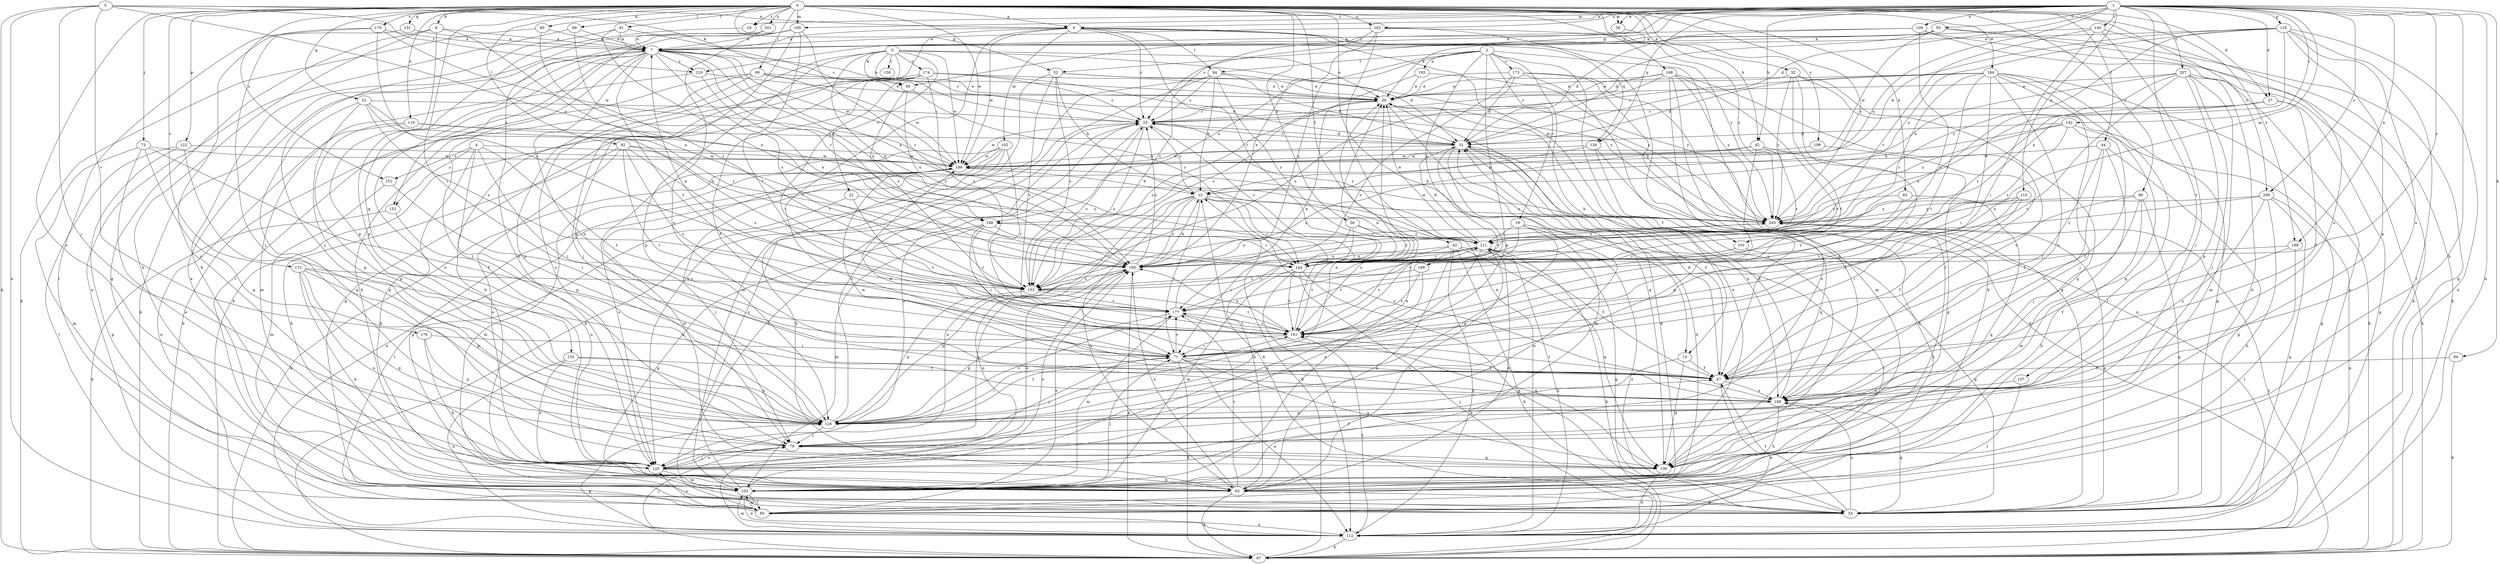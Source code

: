 strict digraph  {
0;
1;
2;
3;
4;
5;
6;
7;
8;
14;
15;
18;
19;
22;
23;
27;
31;
32;
38;
39;
42;
44;
47;
51;
52;
55;
56;
62;
63;
69;
71;
73;
79;
80;
83;
84;
85;
87;
88;
89;
91;
92;
93;
94;
95;
100;
101;
102;
103;
109;
110;
112;
119;
120;
122;
125;
128;
131;
134;
135;
136;
140;
142;
144;
151;
152;
153;
157;
158;
161;
162;
168;
169;
170;
172;
173;
174;
176;
177;
184;
186;
188;
189;
192;
195;
198;
199;
201;
203;
206;
207;
210;
211;
0 -> 6  [label=a];
0 -> 8  [label=b];
0 -> 14  [label=b];
0 -> 18  [label=c];
0 -> 27  [label=d];
0 -> 32  [label=e];
0 -> 38  [label=e];
0 -> 42  [label=f];
0 -> 44  [label=f];
0 -> 51  [label=g];
0 -> 52  [label=g];
0 -> 56  [label=h];
0 -> 62  [label=h];
0 -> 69  [label=i];
0 -> 71  [label=i];
0 -> 73  [label=j];
0 -> 80  [label=k];
0 -> 83  [label=k];
0 -> 88  [label=l];
0 -> 89  [label=l];
0 -> 91  [label=l];
0 -> 92  [label=l];
0 -> 100  [label=m];
0 -> 119  [label=o];
0 -> 120  [label=o];
0 -> 122  [label=p];
0 -> 131  [label=q];
0 -> 151  [label=s];
0 -> 162  [label=u];
0 -> 170  [label=v];
0 -> 172  [label=v];
0 -> 184  [label=w];
0 -> 186  [label=w];
0 -> 188  [label=x];
0 -> 198  [label=y];
0 -> 199  [label=y];
0 -> 201  [label=y];
0 -> 203  [label=y];
0 -> 206  [label=z];
1 -> 6  [label=a];
1 -> 18  [label=c];
1 -> 27  [label=d];
1 -> 31  [label=d];
1 -> 38  [label=e];
1 -> 52  [label=g];
1 -> 62  [label=h];
1 -> 63  [label=h];
1 -> 84  [label=k];
1 -> 85  [label=k];
1 -> 93  [label=l];
1 -> 100  [label=m];
1 -> 101  [label=m];
1 -> 109  [label=n];
1 -> 110  [label=n];
1 -> 112  [label=n];
1 -> 125  [label=p];
1 -> 134  [label=q];
1 -> 140  [label=r];
1 -> 142  [label=r];
1 -> 144  [label=r];
1 -> 157  [label=t];
1 -> 162  [label=u];
1 -> 168  [label=u];
1 -> 188  [label=x];
1 -> 206  [label=z];
1 -> 207  [label=z];
1 -> 210  [label=z];
2 -> 14  [label=b];
2 -> 19  [label=c];
2 -> 47  [label=f];
2 -> 55  [label=g];
2 -> 94  [label=l];
2 -> 128  [label=p];
2 -> 168  [label=u];
2 -> 173  [label=v];
2 -> 189  [label=x];
2 -> 192  [label=x];
2 -> 195  [label=x];
3 -> 22  [label=c];
3 -> 23  [label=c];
3 -> 31  [label=d];
3 -> 39  [label=e];
3 -> 79  [label=j];
3 -> 85  [label=k];
3 -> 120  [label=o];
3 -> 128  [label=p];
3 -> 158  [label=t];
3 -> 174  [label=v];
3 -> 186  [label=w];
3 -> 195  [label=x];
4 -> 63  [label=h];
4 -> 71  [label=i];
4 -> 128  [label=p];
4 -> 151  [label=s];
4 -> 152  [label=s];
4 -> 161  [label=t];
4 -> 186  [label=w];
5 -> 6  [label=a];
5 -> 79  [label=j];
5 -> 85  [label=k];
5 -> 87  [label=k];
5 -> 112  [label=n];
5 -> 168  [label=u];
5 -> 176  [label=v];
5 -> 210  [label=z];
6 -> 7  [label=a];
6 -> 23  [label=c];
6 -> 71  [label=i];
6 -> 87  [label=k];
6 -> 94  [label=l];
6 -> 101  [label=m];
6 -> 102  [label=m];
6 -> 134  [label=q];
6 -> 144  [label=r];
6 -> 186  [label=w];
6 -> 203  [label=y];
7 -> 39  [label=e];
7 -> 79  [label=j];
7 -> 87  [label=k];
7 -> 120  [label=o];
7 -> 135  [label=q];
7 -> 152  [label=s];
7 -> 153  [label=s];
7 -> 161  [label=t];
7 -> 168  [label=u];
7 -> 169  [label=u];
7 -> 186  [label=w];
7 -> 195  [label=x];
7 -> 210  [label=z];
8 -> 7  [label=a];
8 -> 55  [label=g];
8 -> 63  [label=h];
8 -> 128  [label=p];
8 -> 195  [label=x];
14 -> 47  [label=f];
14 -> 79  [label=j];
14 -> 136  [label=q];
15 -> 23  [label=c];
15 -> 63  [label=h];
15 -> 71  [label=i];
15 -> 112  [label=n];
15 -> 120  [label=o];
15 -> 144  [label=r];
15 -> 169  [label=u];
15 -> 195  [label=x];
15 -> 203  [label=y];
18 -> 128  [label=p];
19 -> 95  [label=l];
19 -> 120  [label=o];
19 -> 128  [label=p];
19 -> 177  [label=v];
19 -> 211  [label=z];
22 -> 95  [label=l];
22 -> 161  [label=t];
22 -> 203  [label=y];
23 -> 31  [label=d];
23 -> 95  [label=l];
23 -> 120  [label=o];
23 -> 144  [label=r];
23 -> 153  [label=s];
23 -> 186  [label=w];
23 -> 211  [label=z];
27 -> 23  [label=c];
27 -> 47  [label=f];
27 -> 55  [label=g];
27 -> 144  [label=r];
27 -> 195  [label=x];
31 -> 23  [label=c];
31 -> 47  [label=f];
31 -> 103  [label=m];
31 -> 161  [label=t];
31 -> 169  [label=u];
31 -> 186  [label=w];
32 -> 39  [label=e];
32 -> 55  [label=g];
32 -> 71  [label=i];
32 -> 136  [label=q];
32 -> 161  [label=t];
32 -> 203  [label=y];
38 -> 23  [label=c];
39 -> 23  [label=c];
39 -> 136  [label=q];
39 -> 153  [label=s];
39 -> 169  [label=u];
42 -> 47  [label=f];
42 -> 63  [label=h];
42 -> 87  [label=k];
42 -> 112  [label=n];
42 -> 136  [label=q];
42 -> 161  [label=t];
42 -> 195  [label=x];
44 -> 47  [label=f];
44 -> 55  [label=g];
44 -> 79  [label=j];
44 -> 169  [label=u];
44 -> 186  [label=w];
47 -> 31  [label=d];
47 -> 112  [label=n];
47 -> 161  [label=t];
47 -> 169  [label=u];
47 -> 186  [label=w];
51 -> 23  [label=c];
51 -> 128  [label=p];
51 -> 136  [label=q];
51 -> 144  [label=r];
51 -> 153  [label=s];
51 -> 195  [label=x];
52 -> 15  [label=b];
52 -> 39  [label=e];
52 -> 87  [label=k];
52 -> 153  [label=s];
52 -> 177  [label=v];
52 -> 203  [label=y];
55 -> 15  [label=b];
55 -> 47  [label=f];
55 -> 169  [label=u];
55 -> 211  [label=z];
56 -> 63  [label=h];
56 -> 71  [label=i];
56 -> 144  [label=r];
56 -> 211  [label=z];
62 -> 128  [label=p];
62 -> 136  [label=q];
62 -> 144  [label=r];
62 -> 153  [label=s];
62 -> 186  [label=w];
63 -> 55  [label=g];
63 -> 87  [label=k];
63 -> 177  [label=v];
63 -> 195  [label=x];
63 -> 211  [label=z];
69 -> 31  [label=d];
69 -> 39  [label=e];
69 -> 63  [label=h];
69 -> 87  [label=k];
69 -> 128  [label=p];
69 -> 186  [label=w];
71 -> 47  [label=f];
71 -> 79  [label=j];
71 -> 87  [label=k];
71 -> 112  [label=n];
71 -> 136  [label=q];
71 -> 177  [label=v];
73 -> 47  [label=f];
73 -> 103  [label=m];
73 -> 120  [label=o];
73 -> 128  [label=p];
73 -> 186  [label=w];
79 -> 120  [label=o];
79 -> 136  [label=q];
79 -> 195  [label=x];
80 -> 7  [label=a];
80 -> 87  [label=k];
80 -> 144  [label=r];
83 -> 136  [label=q];
83 -> 153  [label=s];
83 -> 203  [label=y];
84 -> 47  [label=f];
84 -> 87  [label=k];
85 -> 144  [label=r];
85 -> 153  [label=s];
85 -> 195  [label=x];
87 -> 15  [label=b];
87 -> 128  [label=p];
87 -> 203  [label=y];
88 -> 55  [label=g];
88 -> 63  [label=h];
88 -> 103  [label=m];
88 -> 161  [label=t];
88 -> 203  [label=y];
89 -> 7  [label=a];
89 -> 112  [label=n];
89 -> 153  [label=s];
91 -> 7  [label=a];
91 -> 23  [label=c];
91 -> 79  [label=j];
91 -> 195  [label=x];
92 -> 63  [label=h];
92 -> 120  [label=o];
92 -> 144  [label=r];
92 -> 153  [label=s];
92 -> 161  [label=t];
92 -> 177  [label=v];
92 -> 186  [label=w];
93 -> 7  [label=a];
93 -> 31  [label=d];
93 -> 39  [label=e];
93 -> 55  [label=g];
93 -> 169  [label=u];
93 -> 186  [label=w];
94 -> 15  [label=b];
94 -> 23  [label=c];
94 -> 31  [label=d];
94 -> 39  [label=e];
94 -> 103  [label=m];
94 -> 120  [label=o];
94 -> 144  [label=r];
95 -> 31  [label=d];
95 -> 103  [label=m];
95 -> 112  [label=n];
95 -> 120  [label=o];
95 -> 195  [label=x];
100 -> 7  [label=a];
100 -> 95  [label=l];
100 -> 120  [label=o];
100 -> 128  [label=p];
100 -> 144  [label=r];
100 -> 161  [label=t];
101 -> 55  [label=g];
101 -> 144  [label=r];
101 -> 153  [label=s];
102 -> 55  [label=g];
102 -> 63  [label=h];
102 -> 112  [label=n];
102 -> 120  [label=o];
102 -> 177  [label=v];
102 -> 186  [label=w];
103 -> 7  [label=a];
103 -> 23  [label=c];
103 -> 31  [label=d];
103 -> 39  [label=e];
103 -> 71  [label=i];
103 -> 95  [label=l];
103 -> 112  [label=n];
103 -> 195  [label=x];
103 -> 203  [label=y];
109 -> 7  [label=a];
109 -> 31  [label=d];
109 -> 87  [label=k];
109 -> 112  [label=n];
109 -> 177  [label=v];
110 -> 47  [label=f];
110 -> 71  [label=i];
110 -> 177  [label=v];
110 -> 203  [label=y];
112 -> 79  [label=j];
112 -> 87  [label=k];
112 -> 103  [label=m];
112 -> 161  [label=t];
119 -> 31  [label=d];
119 -> 112  [label=n];
119 -> 128  [label=p];
119 -> 211  [label=z];
120 -> 47  [label=f];
120 -> 63  [label=h];
120 -> 79  [label=j];
120 -> 103  [label=m];
122 -> 55  [label=g];
122 -> 95  [label=l];
122 -> 128  [label=p];
122 -> 186  [label=w];
125 -> 7  [label=a];
125 -> 95  [label=l];
125 -> 112  [label=n];
125 -> 128  [label=p];
125 -> 169  [label=u];
125 -> 186  [label=w];
125 -> 195  [label=x];
125 -> 203  [label=y];
125 -> 211  [label=z];
128 -> 23  [label=c];
128 -> 39  [label=e];
128 -> 71  [label=i];
128 -> 79  [label=j];
128 -> 161  [label=t];
128 -> 177  [label=v];
131 -> 7  [label=a];
131 -> 79  [label=j];
134 -> 15  [label=b];
134 -> 63  [label=h];
134 -> 136  [label=q];
134 -> 186  [label=w];
135 -> 47  [label=f];
135 -> 112  [label=n];
135 -> 120  [label=o];
135 -> 128  [label=p];
136 -> 39  [label=e];
136 -> 112  [label=n];
136 -> 186  [label=w];
140 -> 7  [label=a];
140 -> 71  [label=i];
140 -> 79  [label=j];
140 -> 87  [label=k];
140 -> 144  [label=r];
142 -> 15  [label=b];
142 -> 31  [label=d];
142 -> 47  [label=f];
142 -> 55  [label=g];
142 -> 144  [label=r];
142 -> 203  [label=y];
144 -> 55  [label=g];
144 -> 87  [label=k];
144 -> 103  [label=m];
144 -> 112  [label=n];
144 -> 161  [label=t];
151 -> 71  [label=i];
151 -> 103  [label=m];
152 -> 87  [label=k];
152 -> 120  [label=o];
153 -> 23  [label=c];
153 -> 128  [label=p];
153 -> 161  [label=t];
153 -> 177  [label=v];
157 -> 95  [label=l];
157 -> 169  [label=u];
161 -> 39  [label=e];
161 -> 71  [label=i];
161 -> 177  [label=v];
161 -> 195  [label=x];
161 -> 211  [label=z];
162 -> 7  [label=a];
162 -> 112  [label=n];
162 -> 136  [label=q];
162 -> 153  [label=s];
162 -> 195  [label=x];
162 -> 203  [label=y];
168 -> 55  [label=g];
168 -> 71  [label=i];
168 -> 103  [label=m];
168 -> 144  [label=r];
168 -> 177  [label=v];
168 -> 211  [label=z];
169 -> 31  [label=d];
169 -> 55  [label=g];
169 -> 63  [label=h];
169 -> 128  [label=p];
169 -> 186  [label=w];
170 -> 7  [label=a];
170 -> 95  [label=l];
170 -> 120  [label=o];
170 -> 153  [label=s];
170 -> 186  [label=w];
172 -> 63  [label=h];
172 -> 120  [label=o];
172 -> 128  [label=p];
172 -> 136  [label=q];
172 -> 153  [label=s];
172 -> 169  [label=u];
173 -> 31  [label=d];
173 -> 39  [label=e];
173 -> 87  [label=k];
173 -> 103  [label=m];
173 -> 112  [label=n];
173 -> 177  [label=v];
174 -> 23  [label=c];
174 -> 39  [label=e];
174 -> 47  [label=f];
174 -> 55  [label=g];
174 -> 63  [label=h];
174 -> 153  [label=s];
174 -> 161  [label=t];
174 -> 203  [label=y];
176 -> 63  [label=h];
176 -> 71  [label=i];
176 -> 128  [label=p];
177 -> 7  [label=a];
177 -> 39  [label=e];
177 -> 103  [label=m];
177 -> 128  [label=p];
177 -> 136  [label=q];
177 -> 161  [label=t];
184 -> 23  [label=c];
184 -> 31  [label=d];
184 -> 39  [label=e];
184 -> 71  [label=i];
184 -> 79  [label=j];
184 -> 87  [label=k];
184 -> 95  [label=l];
184 -> 136  [label=q];
184 -> 144  [label=r];
184 -> 161  [label=t];
184 -> 169  [label=u];
186 -> 15  [label=b];
186 -> 79  [label=j];
186 -> 87  [label=k];
186 -> 103  [label=m];
188 -> 47  [label=f];
188 -> 95  [label=l];
188 -> 144  [label=r];
189 -> 120  [label=o];
189 -> 153  [label=s];
189 -> 161  [label=t];
192 -> 39  [label=e];
192 -> 153  [label=s];
192 -> 203  [label=y];
195 -> 15  [label=b];
195 -> 23  [label=c];
195 -> 87  [label=k];
195 -> 120  [label=o];
195 -> 128  [label=p];
195 -> 153  [label=s];
195 -> 203  [label=y];
198 -> 23  [label=c];
198 -> 39  [label=e];
198 -> 63  [label=h];
198 -> 120  [label=o];
198 -> 153  [label=s];
198 -> 161  [label=t];
198 -> 169  [label=u];
198 -> 203  [label=y];
199 -> 47  [label=f];
199 -> 186  [label=w];
201 -> 7  [label=a];
201 -> 63  [label=h];
201 -> 169  [label=u];
203 -> 39  [label=e];
203 -> 55  [label=g];
203 -> 186  [label=w];
203 -> 211  [label=z];
206 -> 55  [label=g];
206 -> 63  [label=h];
206 -> 112  [label=n];
206 -> 169  [label=u];
206 -> 203  [label=y];
206 -> 211  [label=z];
207 -> 15  [label=b];
207 -> 39  [label=e];
207 -> 63  [label=h];
207 -> 79  [label=j];
207 -> 87  [label=k];
207 -> 103  [label=m];
207 -> 128  [label=p];
207 -> 144  [label=r];
207 -> 161  [label=t];
210 -> 39  [label=e];
210 -> 103  [label=m];
210 -> 195  [label=x];
211 -> 7  [label=a];
211 -> 31  [label=d];
211 -> 39  [label=e];
211 -> 55  [label=g];
211 -> 63  [label=h];
211 -> 87  [label=k];
211 -> 112  [label=n];
211 -> 120  [label=o];
211 -> 144  [label=r];
211 -> 161  [label=t];
211 -> 177  [label=v];
211 -> 195  [label=x];
}
